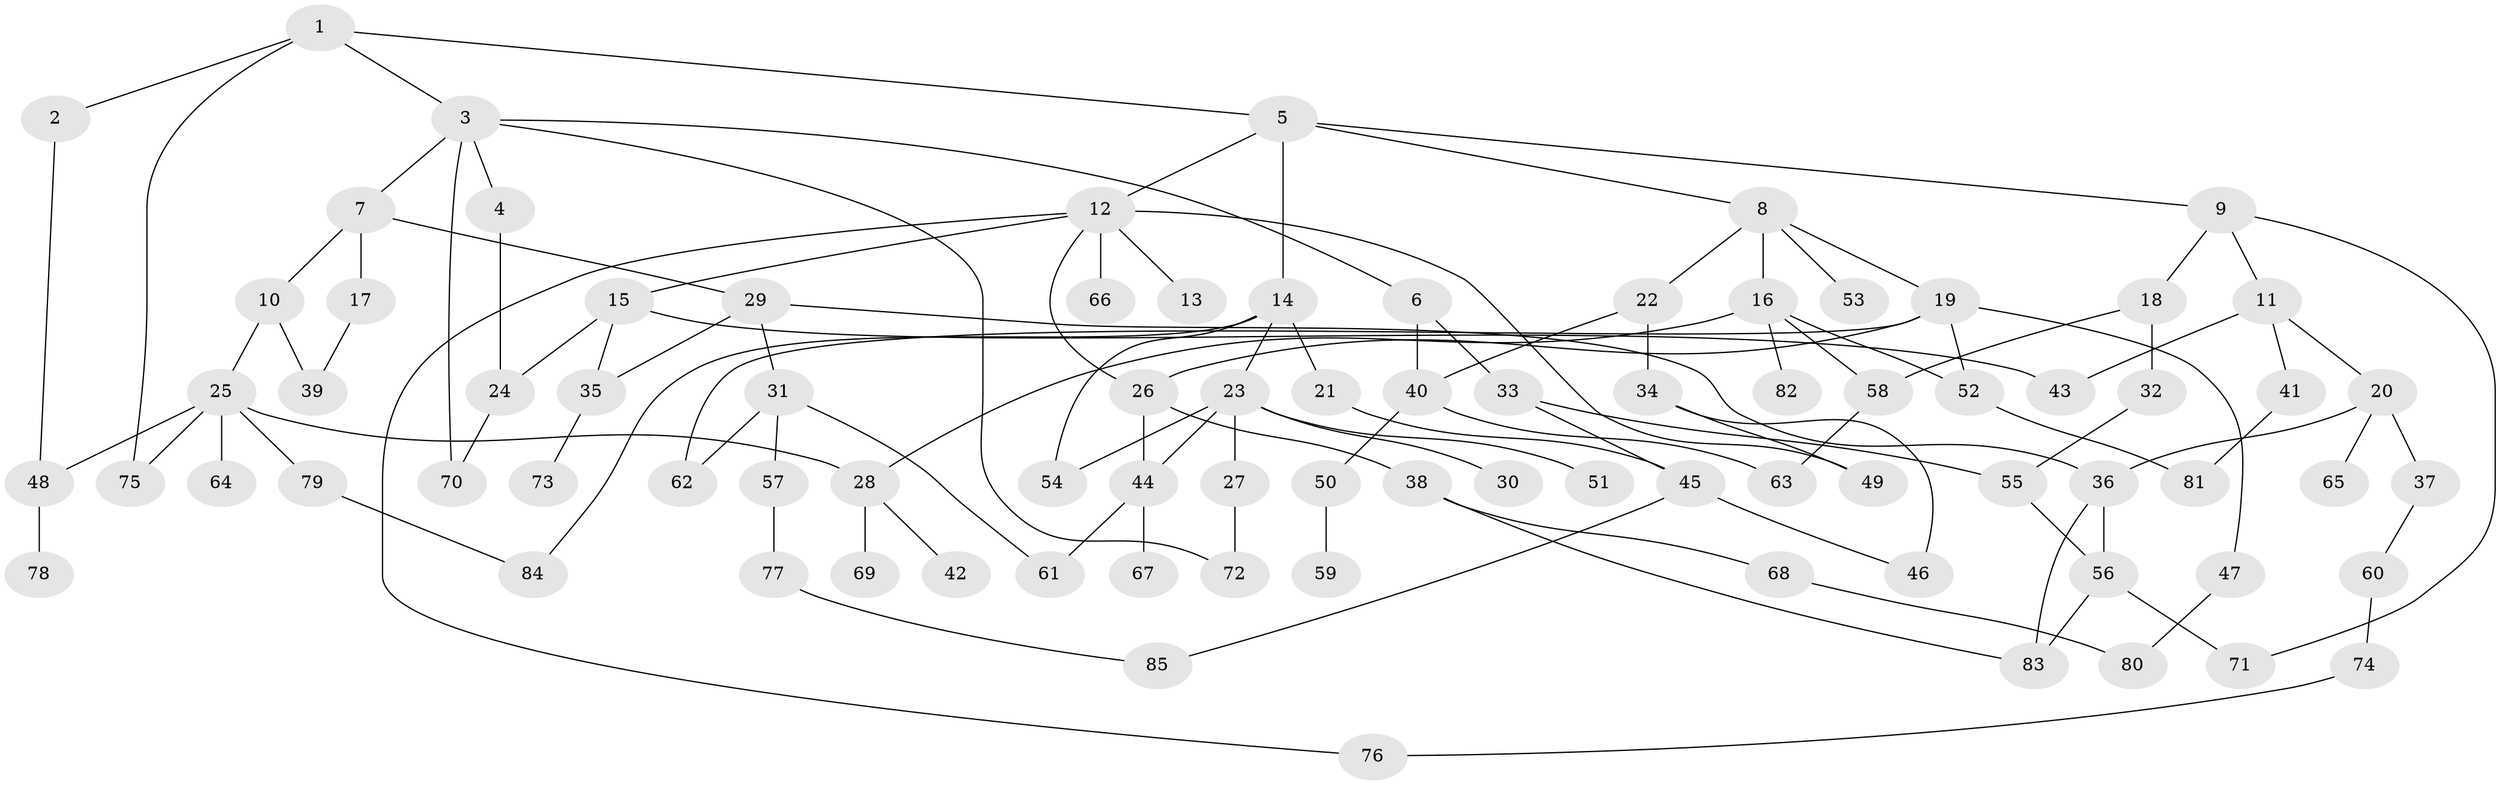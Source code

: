 // Generated by graph-tools (version 1.1) at 2025/00/03/09/25 03:00:58]
// undirected, 85 vertices, 116 edges
graph export_dot {
graph [start="1"]
  node [color=gray90,style=filled];
  1;
  2;
  3;
  4;
  5;
  6;
  7;
  8;
  9;
  10;
  11;
  12;
  13;
  14;
  15;
  16;
  17;
  18;
  19;
  20;
  21;
  22;
  23;
  24;
  25;
  26;
  27;
  28;
  29;
  30;
  31;
  32;
  33;
  34;
  35;
  36;
  37;
  38;
  39;
  40;
  41;
  42;
  43;
  44;
  45;
  46;
  47;
  48;
  49;
  50;
  51;
  52;
  53;
  54;
  55;
  56;
  57;
  58;
  59;
  60;
  61;
  62;
  63;
  64;
  65;
  66;
  67;
  68;
  69;
  70;
  71;
  72;
  73;
  74;
  75;
  76;
  77;
  78;
  79;
  80;
  81;
  82;
  83;
  84;
  85;
  1 -- 2;
  1 -- 3;
  1 -- 5;
  1 -- 75;
  2 -- 48;
  3 -- 4;
  3 -- 6;
  3 -- 7;
  3 -- 70;
  3 -- 72;
  4 -- 24;
  5 -- 8;
  5 -- 9;
  5 -- 12;
  5 -- 14;
  6 -- 33;
  6 -- 40;
  7 -- 10;
  7 -- 17;
  7 -- 29;
  8 -- 16;
  8 -- 19;
  8 -- 22;
  8 -- 53;
  9 -- 11;
  9 -- 18;
  9 -- 71;
  10 -- 25;
  10 -- 39;
  11 -- 20;
  11 -- 41;
  11 -- 43;
  12 -- 13;
  12 -- 15;
  12 -- 66;
  12 -- 26;
  12 -- 49;
  12 -- 76;
  14 -- 21;
  14 -- 23;
  14 -- 84;
  14 -- 54;
  15 -- 35;
  15 -- 24;
  15 -- 43;
  16 -- 28;
  16 -- 52;
  16 -- 82;
  16 -- 58;
  17 -- 39;
  18 -- 32;
  18 -- 58;
  19 -- 26;
  19 -- 47;
  19 -- 62;
  19 -- 52;
  20 -- 37;
  20 -- 65;
  20 -- 36;
  21 -- 45;
  22 -- 34;
  22 -- 40;
  23 -- 27;
  23 -- 30;
  23 -- 44;
  23 -- 51;
  23 -- 54;
  24 -- 70;
  25 -- 48;
  25 -- 64;
  25 -- 75;
  25 -- 79;
  25 -- 28;
  26 -- 38;
  26 -- 44;
  27 -- 72;
  28 -- 42;
  28 -- 69;
  29 -- 31;
  29 -- 36;
  29 -- 35;
  31 -- 57;
  31 -- 62;
  31 -- 61;
  32 -- 55;
  33 -- 55;
  33 -- 45;
  34 -- 46;
  34 -- 49;
  35 -- 73;
  36 -- 56;
  36 -- 83;
  37 -- 60;
  38 -- 68;
  38 -- 83;
  40 -- 50;
  40 -- 63;
  41 -- 81;
  44 -- 61;
  44 -- 67;
  45 -- 85;
  45 -- 46;
  47 -- 80;
  48 -- 78;
  50 -- 59;
  52 -- 81;
  55 -- 56;
  56 -- 71;
  56 -- 83;
  57 -- 77;
  58 -- 63;
  60 -- 74;
  68 -- 80;
  74 -- 76;
  77 -- 85;
  79 -- 84;
}
